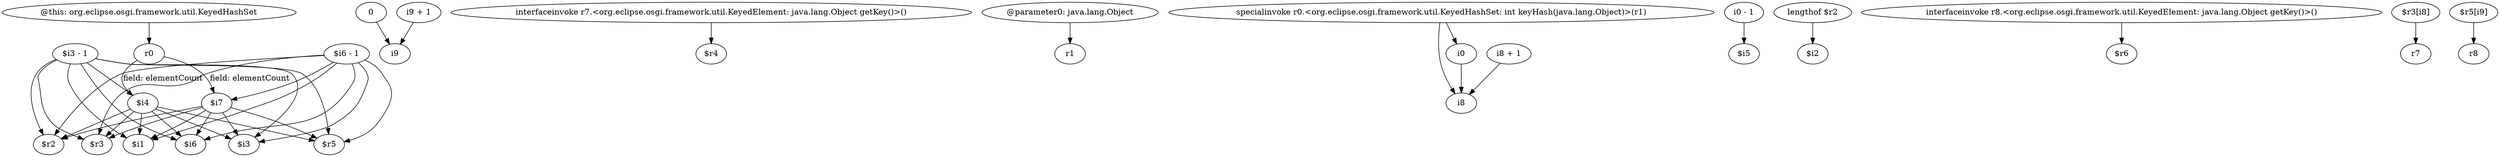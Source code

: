 digraph g {
0[label="$i4"]
1[label="$r3"]
0->1[label=""]
2[label="0"]
3[label="i9"]
2->3[label=""]
4[label="$i3 - 1"]
4->0[label=""]
5[label="$i3"]
0->5[label=""]
6[label="interfaceinvoke r7.<org.eclipse.osgi.framework.util.KeyedElement: java.lang.Object getKey()>()"]
7[label="$r4"]
6->7[label=""]
8[label="@parameter0: java.lang.Object"]
9[label="r1"]
8->9[label=""]
10[label="$i7"]
10->5[label=""]
11[label="specialinvoke r0.<org.eclipse.osgi.framework.util.KeyedHashSet: int keyHash(java.lang.Object)>(r1)"]
12[label="i8"]
11->12[label=""]
13[label="i8 + 1"]
13->12[label=""]
14[label="i0 - 1"]
15[label="$i5"]
14->15[label=""]
16[label="$i6 - 1"]
16->5[label=""]
17[label="@this: org.eclipse.osgi.framework.util.KeyedHashSet"]
18[label="r0"]
17->18[label=""]
18->0[label="field: elementCount"]
18->10[label="field: elementCount"]
19[label="$r5"]
4->19[label=""]
20[label="$r2"]
16->20[label=""]
16->19[label=""]
4->5[label=""]
21[label="$i1"]
0->21[label=""]
22[label="lengthof $r2"]
23[label="$i2"]
22->23[label=""]
24[label="interfaceinvoke r8.<org.eclipse.osgi.framework.util.KeyedElement: java.lang.Object getKey()>()"]
25[label="$r6"]
24->25[label=""]
26[label="$r3[i8]"]
27[label="r7"]
26->27[label=""]
10->20[label=""]
10->19[label=""]
28[label="$i6"]
10->28[label=""]
0->19[label=""]
16->10[label=""]
0->28[label=""]
4->21[label=""]
4->20[label=""]
29[label="i0"]
11->29[label=""]
4->28[label=""]
4->1[label=""]
29->12[label=""]
30[label="$r5[i9]"]
31[label="r8"]
30->31[label=""]
16->28[label=""]
16->1[label=""]
10->21[label=""]
32[label="i9 + 1"]
32->3[label=""]
10->1[label=""]
16->21[label=""]
0->20[label=""]
}